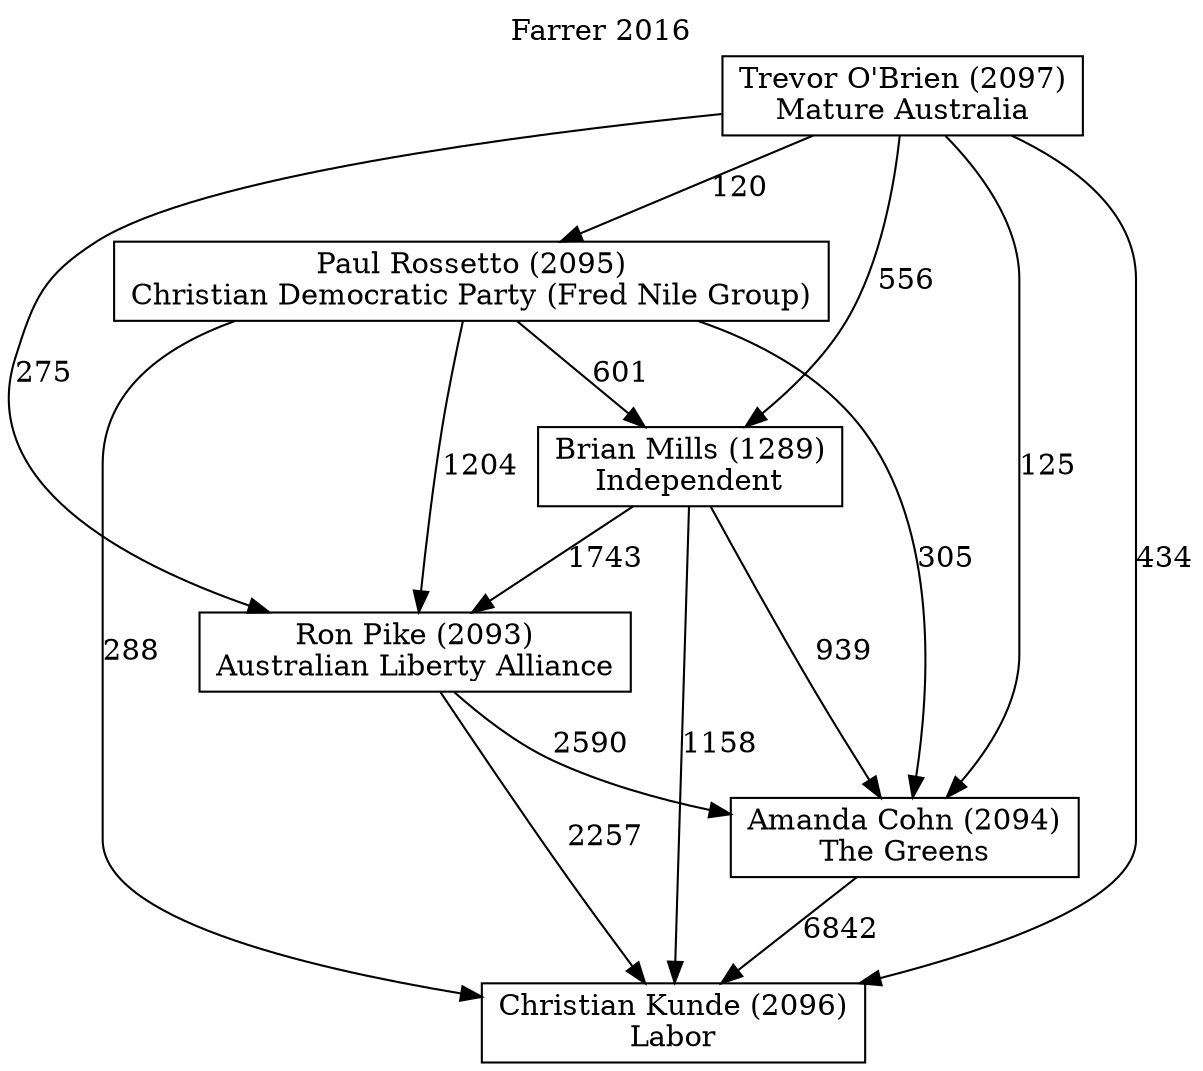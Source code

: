 // House preference flow
digraph "Christian Kunde (2096)_Farrer_2016" {
	graph [label="Farrer 2016" labelloc=t mclimit=10]
	node [shape=box]
	"Amanda Cohn (2094)" [label="Amanda Cohn (2094)
The Greens"]
	"Paul Rossetto (2095)" [label="Paul Rossetto (2095)
Christian Democratic Party (Fred Nile Group)"]
	"Trevor O'Brien (2097)" [label="Trevor O'Brien (2097)
Mature Australia"]
	"Christian Kunde (2096)" [label="Christian Kunde (2096)
Labor"]
	"Ron Pike (2093)" [label="Ron Pike (2093)
Australian Liberty Alliance"]
	"Brian Mills (1289)" [label="Brian Mills (1289)
Independent"]
	"Ron Pike (2093)" -> "Amanda Cohn (2094)" [label=2590]
	"Ron Pike (2093)" -> "Christian Kunde (2096)" [label=2257]
	"Trevor O'Brien (2097)" -> "Ron Pike (2093)" [label=275]
	"Trevor O'Brien (2097)" -> "Brian Mills (1289)" [label=556]
	"Trevor O'Brien (2097)" -> "Christian Kunde (2096)" [label=434]
	"Paul Rossetto (2095)" -> "Brian Mills (1289)" [label=601]
	"Paul Rossetto (2095)" -> "Christian Kunde (2096)" [label=288]
	"Amanda Cohn (2094)" -> "Christian Kunde (2096)" [label=6842]
	"Brian Mills (1289)" -> "Amanda Cohn (2094)" [label=939]
	"Paul Rossetto (2095)" -> "Ron Pike (2093)" [label=1204]
	"Brian Mills (1289)" -> "Christian Kunde (2096)" [label=1158]
	"Paul Rossetto (2095)" -> "Amanda Cohn (2094)" [label=305]
	"Trevor O'Brien (2097)" -> "Paul Rossetto (2095)" [label=120]
	"Trevor O'Brien (2097)" -> "Amanda Cohn (2094)" [label=125]
	"Brian Mills (1289)" -> "Ron Pike (2093)" [label=1743]
}
